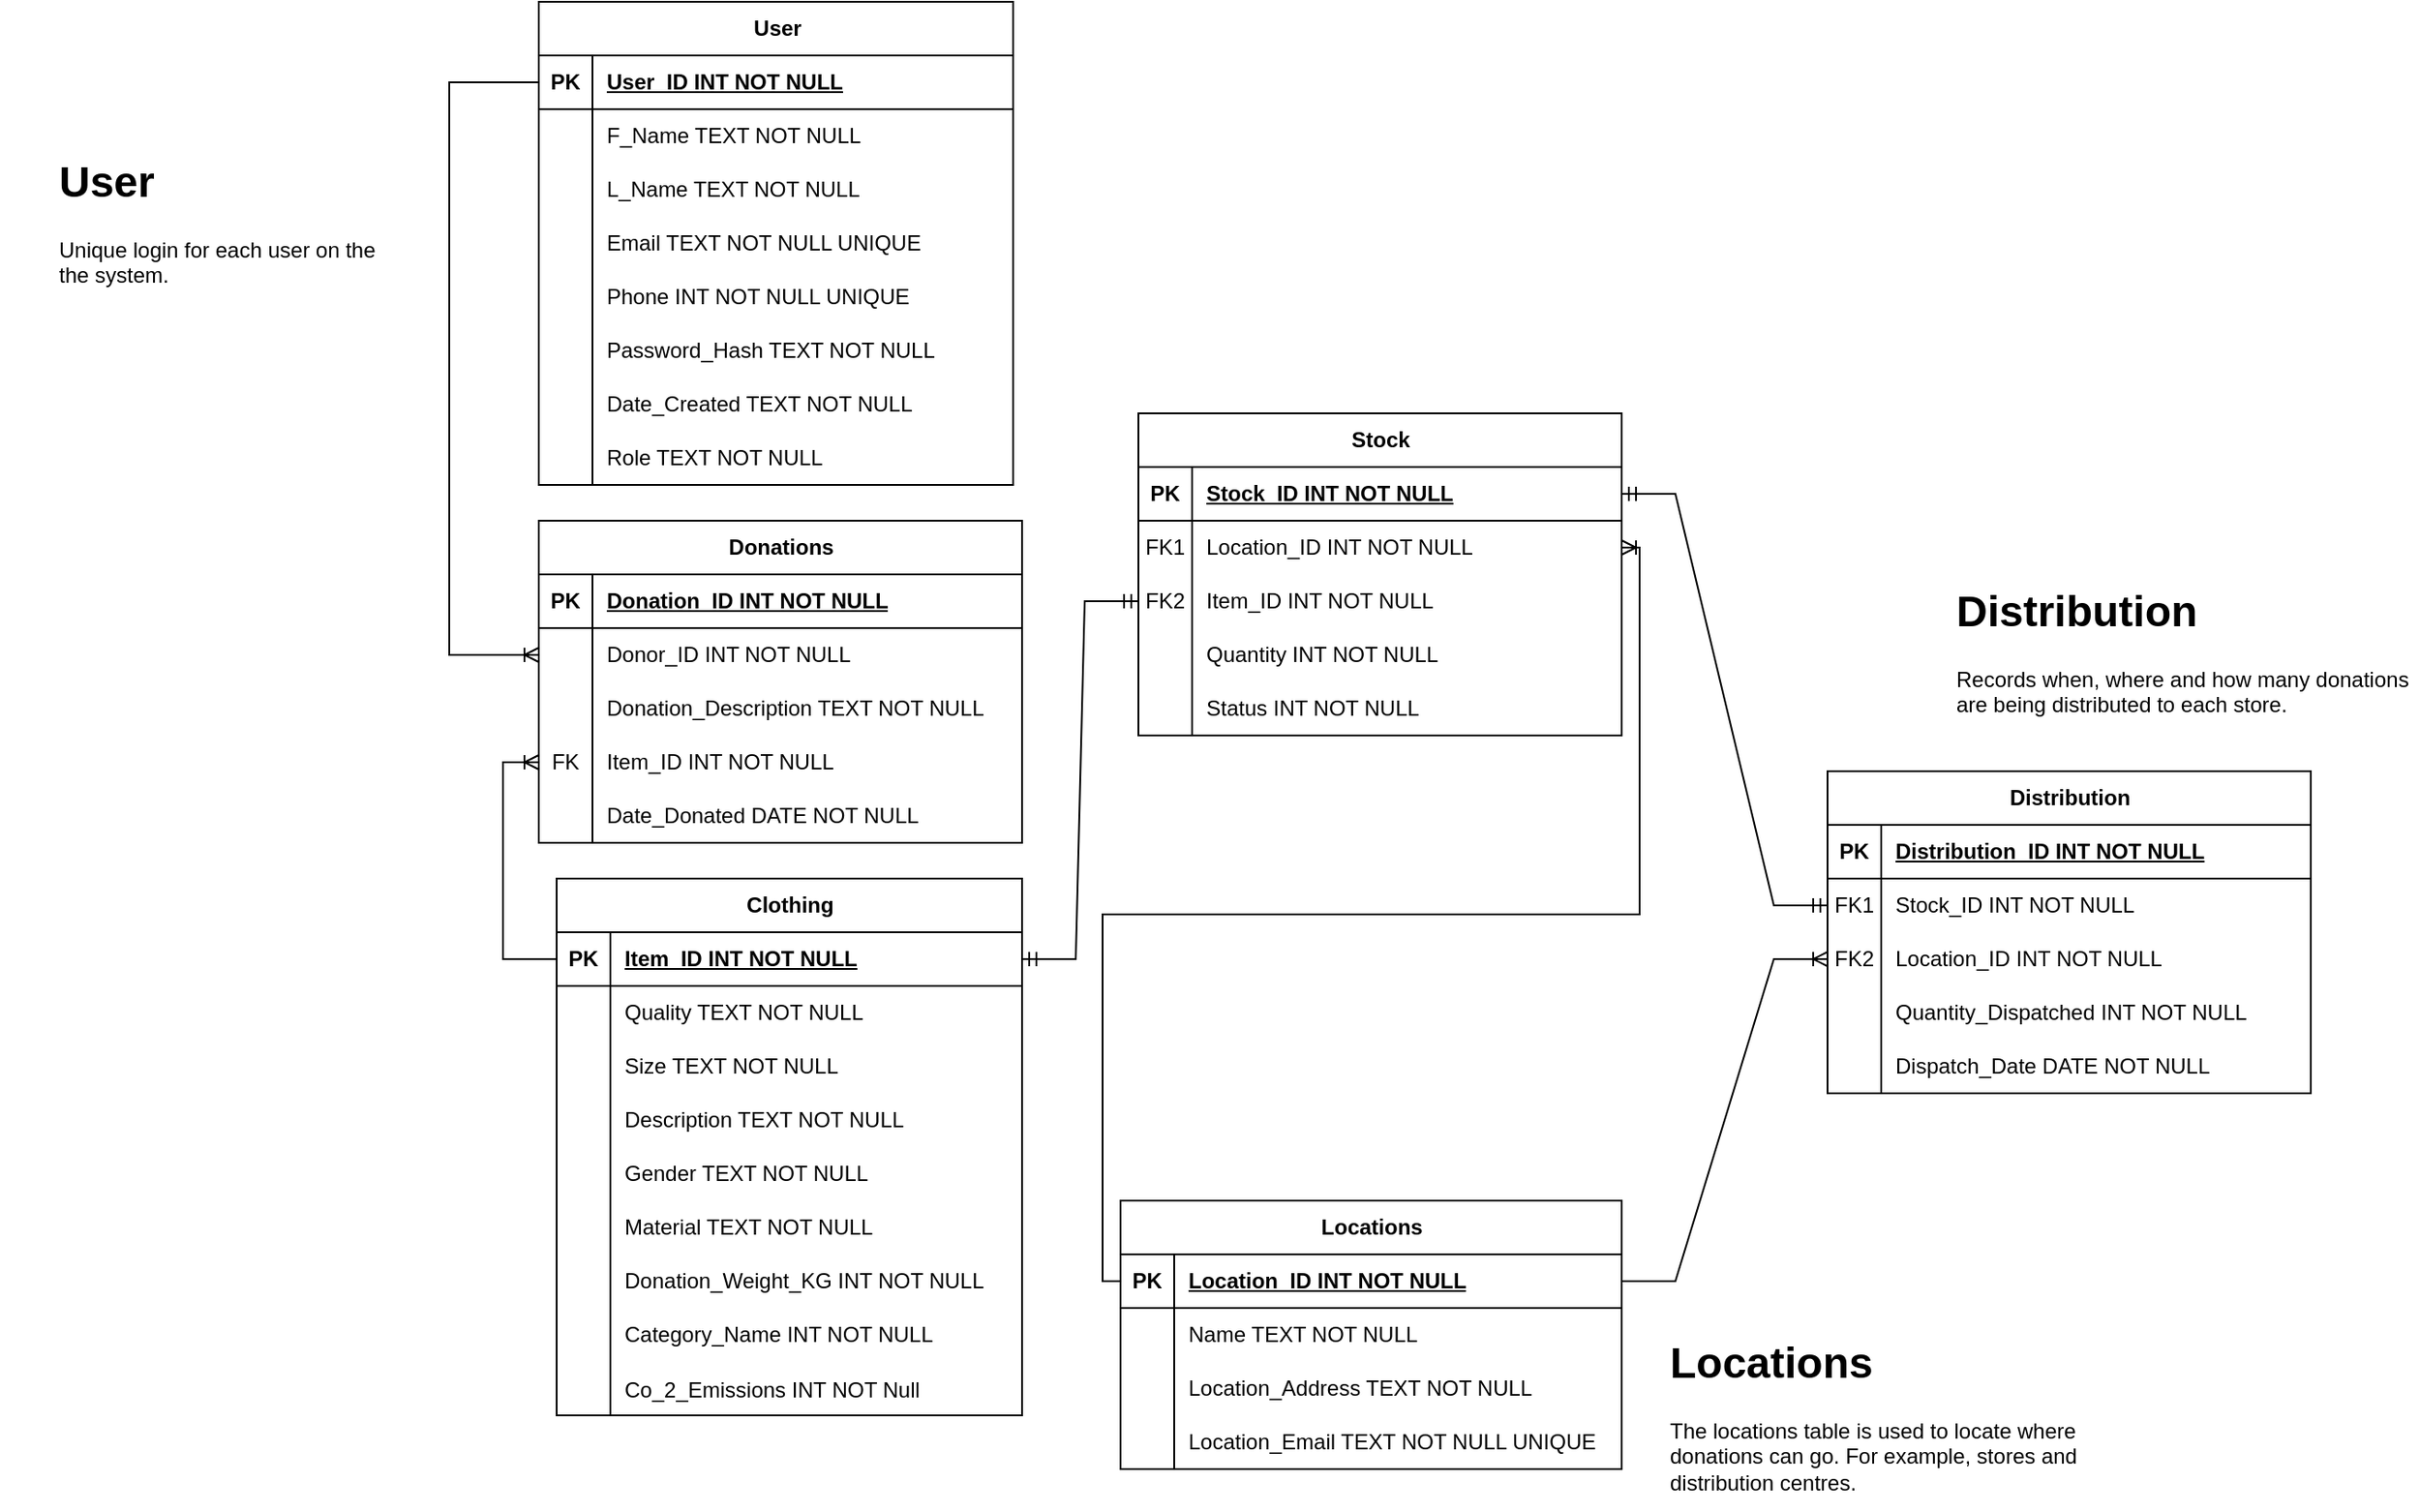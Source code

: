 <mxfile version="28.2.6">
  <diagram name="Page-1" id="7lB4p54E3OZ_BBdEsPDu">
    <mxGraphModel dx="1603" dy="2032" grid="1" gridSize="10" guides="1" tooltips="1" connect="1" arrows="1" fold="1" page="1" pageScale="1" pageWidth="1654" pageHeight="1169" math="0" shadow="0">
      <root>
        <mxCell id="0" />
        <mxCell id="1" parent="0" />
        <mxCell id="ZGj8BRvVjYX6hsbJmla0-67" value="Donations" style="shape=table;startSize=30;container=1;collapsible=1;childLayout=tableLayout;fixedRows=1;rowLines=0;fontStyle=1;align=center;resizeLast=1;html=1;miterlimit=4;" parent="1" vertex="1">
          <mxGeometry x="490" y="200" width="270" height="180" as="geometry" />
        </mxCell>
        <mxCell id="ZGj8BRvVjYX6hsbJmla0-68" value="" style="shape=tableRow;horizontal=0;startSize=0;swimlaneHead=0;swimlaneBody=0;fillColor=none;collapsible=0;dropTarget=0;points=[[0,0.5],[1,0.5]];portConstraint=eastwest;top=0;left=0;right=0;bottom=1;" parent="ZGj8BRvVjYX6hsbJmla0-67" vertex="1">
          <mxGeometry y="30" width="270" height="30" as="geometry" />
        </mxCell>
        <mxCell id="ZGj8BRvVjYX6hsbJmla0-69" value="PK" style="shape=partialRectangle;connectable=0;fillColor=none;top=0;left=0;bottom=0;right=0;fontStyle=1;overflow=hidden;whiteSpace=wrap;html=1;" parent="ZGj8BRvVjYX6hsbJmla0-68" vertex="1">
          <mxGeometry width="30" height="30" as="geometry">
            <mxRectangle width="30" height="30" as="alternateBounds" />
          </mxGeometry>
        </mxCell>
        <mxCell id="ZGj8BRvVjYX6hsbJmla0-70" value="Donation_ID INT NOT NULL" style="shape=partialRectangle;connectable=0;fillColor=none;top=0;left=0;bottom=0;right=0;align=left;spacingLeft=6;fontStyle=5;overflow=hidden;whiteSpace=wrap;html=1;" parent="ZGj8BRvVjYX6hsbJmla0-68" vertex="1">
          <mxGeometry x="30" width="240" height="30" as="geometry">
            <mxRectangle width="240" height="30" as="alternateBounds" />
          </mxGeometry>
        </mxCell>
        <mxCell id="ZGj8BRvVjYX6hsbJmla0-71" value="" style="shape=tableRow;horizontal=0;startSize=0;swimlaneHead=0;swimlaneBody=0;fillColor=none;collapsible=0;dropTarget=0;points=[[0,0.5],[1,0.5]];portConstraint=eastwest;top=0;left=0;right=0;bottom=0;" parent="ZGj8BRvVjYX6hsbJmla0-67" vertex="1">
          <mxGeometry y="60" width="270" height="30" as="geometry" />
        </mxCell>
        <mxCell id="ZGj8BRvVjYX6hsbJmla0-72" value="" style="shape=partialRectangle;connectable=0;fillColor=none;top=0;left=0;bottom=0;right=0;editable=1;overflow=hidden;whiteSpace=wrap;html=1;" parent="ZGj8BRvVjYX6hsbJmla0-71" vertex="1">
          <mxGeometry width="30" height="30" as="geometry">
            <mxRectangle width="30" height="30" as="alternateBounds" />
          </mxGeometry>
        </mxCell>
        <mxCell id="ZGj8BRvVjYX6hsbJmla0-73" value="Donor_ID INT NOT NULL&amp;nbsp;" style="shape=partialRectangle;connectable=0;fillColor=none;top=0;left=0;bottom=0;right=0;align=left;spacingLeft=6;overflow=hidden;whiteSpace=wrap;html=1;" parent="ZGj8BRvVjYX6hsbJmla0-71" vertex="1">
          <mxGeometry x="30" width="240" height="30" as="geometry">
            <mxRectangle width="240" height="30" as="alternateBounds" />
          </mxGeometry>
        </mxCell>
        <mxCell id="ZGj8BRvVjYX6hsbJmla0-74" value="" style="shape=tableRow;horizontal=0;startSize=0;swimlaneHead=0;swimlaneBody=0;fillColor=none;collapsible=0;dropTarget=0;points=[[0,0.5],[1,0.5]];portConstraint=eastwest;top=0;left=0;right=0;bottom=0;" parent="ZGj8BRvVjYX6hsbJmla0-67" vertex="1">
          <mxGeometry y="90" width="270" height="30" as="geometry" />
        </mxCell>
        <mxCell id="ZGj8BRvVjYX6hsbJmla0-75" value="" style="shape=partialRectangle;connectable=0;fillColor=none;top=0;left=0;bottom=0;right=0;editable=1;overflow=hidden;whiteSpace=wrap;html=1;" parent="ZGj8BRvVjYX6hsbJmla0-74" vertex="1">
          <mxGeometry width="30" height="30" as="geometry">
            <mxRectangle width="30" height="30" as="alternateBounds" />
          </mxGeometry>
        </mxCell>
        <mxCell id="ZGj8BRvVjYX6hsbJmla0-76" value="Donation_Description TEXT NOT NULL" style="shape=partialRectangle;connectable=0;fillColor=none;top=0;left=0;bottom=0;right=0;align=left;spacingLeft=6;overflow=hidden;whiteSpace=wrap;html=1;" parent="ZGj8BRvVjYX6hsbJmla0-74" vertex="1">
          <mxGeometry x="30" width="240" height="30" as="geometry">
            <mxRectangle width="240" height="30" as="alternateBounds" />
          </mxGeometry>
        </mxCell>
        <mxCell id="ZGj8BRvVjYX6hsbJmla0-77" value="" style="shape=tableRow;horizontal=0;startSize=0;swimlaneHead=0;swimlaneBody=0;fillColor=none;collapsible=0;dropTarget=0;points=[[0,0.5],[1,0.5]];portConstraint=eastwest;top=0;left=0;right=0;bottom=0;" parent="ZGj8BRvVjYX6hsbJmla0-67" vertex="1">
          <mxGeometry y="120" width="270" height="30" as="geometry" />
        </mxCell>
        <mxCell id="ZGj8BRvVjYX6hsbJmla0-78" value="FK" style="shape=partialRectangle;connectable=0;fillColor=none;top=0;left=0;bottom=0;right=0;editable=1;overflow=hidden;whiteSpace=wrap;html=1;" parent="ZGj8BRvVjYX6hsbJmla0-77" vertex="1">
          <mxGeometry width="30" height="30" as="geometry">
            <mxRectangle width="30" height="30" as="alternateBounds" />
          </mxGeometry>
        </mxCell>
        <mxCell id="ZGj8BRvVjYX6hsbJmla0-79" value="Item_ID INT NOT NULL&amp;nbsp;" style="shape=partialRectangle;connectable=0;fillColor=none;top=0;left=0;bottom=0;right=0;align=left;spacingLeft=6;overflow=hidden;whiteSpace=wrap;html=1;" parent="ZGj8BRvVjYX6hsbJmla0-77" vertex="1">
          <mxGeometry x="30" width="240" height="30" as="geometry">
            <mxRectangle width="240" height="30" as="alternateBounds" />
          </mxGeometry>
        </mxCell>
        <mxCell id="ZGj8BRvVjYX6hsbJmla0-89" style="shape=tableRow;horizontal=0;startSize=0;swimlaneHead=0;swimlaneBody=0;fillColor=none;collapsible=0;dropTarget=0;points=[[0,0.5],[1,0.5]];portConstraint=eastwest;top=0;left=0;right=0;bottom=0;" parent="ZGj8BRvVjYX6hsbJmla0-67" vertex="1">
          <mxGeometry y="150" width="270" height="30" as="geometry" />
        </mxCell>
        <mxCell id="ZGj8BRvVjYX6hsbJmla0-90" style="shape=partialRectangle;connectable=0;fillColor=none;top=0;left=0;bottom=0;right=0;editable=1;overflow=hidden;whiteSpace=wrap;html=1;" parent="ZGj8BRvVjYX6hsbJmla0-89" vertex="1">
          <mxGeometry width="30" height="30" as="geometry">
            <mxRectangle width="30" height="30" as="alternateBounds" />
          </mxGeometry>
        </mxCell>
        <mxCell id="ZGj8BRvVjYX6hsbJmla0-91" value="Date_Donated DATE NOT NULL" style="shape=partialRectangle;connectable=0;fillColor=none;top=0;left=0;bottom=0;right=0;align=left;spacingLeft=6;overflow=hidden;whiteSpace=wrap;html=1;" parent="ZGj8BRvVjYX6hsbJmla0-89" vertex="1">
          <mxGeometry x="30" width="240" height="30" as="geometry">
            <mxRectangle width="240" height="30" as="alternateBounds" />
          </mxGeometry>
        </mxCell>
        <mxCell id="7Xwn9QoCpwfYowUoqh---6" value="Clothing" style="shape=table;startSize=30;container=1;collapsible=1;childLayout=tableLayout;fixedRows=1;rowLines=0;fontStyle=1;align=center;resizeLast=1;html=1;" parent="1" vertex="1">
          <mxGeometry x="500" y="400" width="260" height="300" as="geometry" />
        </mxCell>
        <mxCell id="7Xwn9QoCpwfYowUoqh---7" value="" style="shape=tableRow;horizontal=0;startSize=0;swimlaneHead=0;swimlaneBody=0;fillColor=none;collapsible=0;dropTarget=0;points=[[0,0.5],[1,0.5]];portConstraint=eastwest;top=0;left=0;right=0;bottom=1;" parent="7Xwn9QoCpwfYowUoqh---6" vertex="1">
          <mxGeometry y="30" width="260" height="30" as="geometry" />
        </mxCell>
        <mxCell id="7Xwn9QoCpwfYowUoqh---8" value="PK" style="shape=partialRectangle;connectable=0;fillColor=none;top=0;left=0;bottom=0;right=0;fontStyle=1;overflow=hidden;whiteSpace=wrap;html=1;" parent="7Xwn9QoCpwfYowUoqh---7" vertex="1">
          <mxGeometry width="30" height="30" as="geometry">
            <mxRectangle width="30" height="30" as="alternateBounds" />
          </mxGeometry>
        </mxCell>
        <mxCell id="7Xwn9QoCpwfYowUoqh---9" value="Item_ID INT NOT NULL" style="shape=partialRectangle;connectable=0;fillColor=none;top=0;left=0;bottom=0;right=0;align=left;spacingLeft=6;fontStyle=5;overflow=hidden;whiteSpace=wrap;html=1;" parent="7Xwn9QoCpwfYowUoqh---7" vertex="1">
          <mxGeometry x="30" width="230" height="30" as="geometry">
            <mxRectangle width="230" height="30" as="alternateBounds" />
          </mxGeometry>
        </mxCell>
        <mxCell id="7Xwn9QoCpwfYowUoqh---13" value="" style="shape=tableRow;horizontal=0;startSize=0;swimlaneHead=0;swimlaneBody=0;fillColor=none;collapsible=0;dropTarget=0;points=[[0,0.5],[1,0.5]];portConstraint=eastwest;top=0;left=0;right=0;bottom=0;" parent="7Xwn9QoCpwfYowUoqh---6" vertex="1">
          <mxGeometry y="60" width="260" height="30" as="geometry" />
        </mxCell>
        <mxCell id="7Xwn9QoCpwfYowUoqh---14" value="" style="shape=partialRectangle;connectable=0;fillColor=none;top=0;left=0;bottom=0;right=0;editable=1;overflow=hidden;whiteSpace=wrap;html=1;" parent="7Xwn9QoCpwfYowUoqh---13" vertex="1">
          <mxGeometry width="30" height="30" as="geometry">
            <mxRectangle width="30" height="30" as="alternateBounds" />
          </mxGeometry>
        </mxCell>
        <mxCell id="7Xwn9QoCpwfYowUoqh---15" value="Quality TEXT NOT NULL" style="shape=partialRectangle;connectable=0;fillColor=none;top=0;left=0;bottom=0;right=0;align=left;spacingLeft=6;overflow=hidden;whiteSpace=wrap;html=1;" parent="7Xwn9QoCpwfYowUoqh---13" vertex="1">
          <mxGeometry x="30" width="230" height="30" as="geometry">
            <mxRectangle width="230" height="30" as="alternateBounds" />
          </mxGeometry>
        </mxCell>
        <mxCell id="7Xwn9QoCpwfYowUoqh---16" value="" style="shape=tableRow;horizontal=0;startSize=0;swimlaneHead=0;swimlaneBody=0;fillColor=none;collapsible=0;dropTarget=0;points=[[0,0.5],[1,0.5]];portConstraint=eastwest;top=0;left=0;right=0;bottom=0;" parent="7Xwn9QoCpwfYowUoqh---6" vertex="1">
          <mxGeometry y="90" width="260" height="30" as="geometry" />
        </mxCell>
        <mxCell id="7Xwn9QoCpwfYowUoqh---17" value="" style="shape=partialRectangle;connectable=0;fillColor=none;top=0;left=0;bottom=0;right=0;editable=1;overflow=hidden;whiteSpace=wrap;html=1;" parent="7Xwn9QoCpwfYowUoqh---16" vertex="1">
          <mxGeometry width="30" height="30" as="geometry">
            <mxRectangle width="30" height="30" as="alternateBounds" />
          </mxGeometry>
        </mxCell>
        <mxCell id="7Xwn9QoCpwfYowUoqh---18" value="Size TEXT NOT NULL" style="shape=partialRectangle;connectable=0;fillColor=none;top=0;left=0;bottom=0;right=0;align=left;spacingLeft=6;overflow=hidden;whiteSpace=wrap;html=1;" parent="7Xwn9QoCpwfYowUoqh---16" vertex="1">
          <mxGeometry x="30" width="230" height="30" as="geometry">
            <mxRectangle width="230" height="30" as="alternateBounds" />
          </mxGeometry>
        </mxCell>
        <mxCell id="7Xwn9QoCpwfYowUoqh---22" style="shape=tableRow;horizontal=0;startSize=0;swimlaneHead=0;swimlaneBody=0;fillColor=none;collapsible=0;dropTarget=0;points=[[0,0.5],[1,0.5]];portConstraint=eastwest;top=0;left=0;right=0;bottom=0;" parent="7Xwn9QoCpwfYowUoqh---6" vertex="1">
          <mxGeometry y="120" width="260" height="30" as="geometry" />
        </mxCell>
        <mxCell id="7Xwn9QoCpwfYowUoqh---23" style="shape=partialRectangle;connectable=0;fillColor=none;top=0;left=0;bottom=0;right=0;editable=1;overflow=hidden;whiteSpace=wrap;html=1;" parent="7Xwn9QoCpwfYowUoqh---22" vertex="1">
          <mxGeometry width="30" height="30" as="geometry">
            <mxRectangle width="30" height="30" as="alternateBounds" />
          </mxGeometry>
        </mxCell>
        <mxCell id="7Xwn9QoCpwfYowUoqh---24" value="Description TEXT NOT NULL" style="shape=partialRectangle;connectable=0;fillColor=none;top=0;left=0;bottom=0;right=0;align=left;spacingLeft=6;overflow=hidden;whiteSpace=wrap;html=1;" parent="7Xwn9QoCpwfYowUoqh---22" vertex="1">
          <mxGeometry x="30" width="230" height="30" as="geometry">
            <mxRectangle width="230" height="30" as="alternateBounds" />
          </mxGeometry>
        </mxCell>
        <mxCell id="7Xwn9QoCpwfYowUoqh---25" style="shape=tableRow;horizontal=0;startSize=0;swimlaneHead=0;swimlaneBody=0;fillColor=none;collapsible=0;dropTarget=0;points=[[0,0.5],[1,0.5]];portConstraint=eastwest;top=0;left=0;right=0;bottom=0;" parent="7Xwn9QoCpwfYowUoqh---6" vertex="1">
          <mxGeometry y="150" width="260" height="30" as="geometry" />
        </mxCell>
        <mxCell id="7Xwn9QoCpwfYowUoqh---26" style="shape=partialRectangle;connectable=0;fillColor=none;top=0;left=0;bottom=0;right=0;editable=1;overflow=hidden;whiteSpace=wrap;html=1;" parent="7Xwn9QoCpwfYowUoqh---25" vertex="1">
          <mxGeometry width="30" height="30" as="geometry">
            <mxRectangle width="30" height="30" as="alternateBounds" />
          </mxGeometry>
        </mxCell>
        <mxCell id="7Xwn9QoCpwfYowUoqh---27" value="Gender TEXT NOT NULL" style="shape=partialRectangle;connectable=0;fillColor=none;top=0;left=0;bottom=0;right=0;align=left;spacingLeft=6;overflow=hidden;whiteSpace=wrap;html=1;" parent="7Xwn9QoCpwfYowUoqh---25" vertex="1">
          <mxGeometry x="30" width="230" height="30" as="geometry">
            <mxRectangle width="230" height="30" as="alternateBounds" />
          </mxGeometry>
        </mxCell>
        <mxCell id="7Xwn9QoCpwfYowUoqh---28" style="shape=tableRow;horizontal=0;startSize=0;swimlaneHead=0;swimlaneBody=0;fillColor=none;collapsible=0;dropTarget=0;points=[[0,0.5],[1,0.5]];portConstraint=eastwest;top=0;left=0;right=0;bottom=0;" parent="7Xwn9QoCpwfYowUoqh---6" vertex="1">
          <mxGeometry y="180" width="260" height="30" as="geometry" />
        </mxCell>
        <mxCell id="7Xwn9QoCpwfYowUoqh---29" style="shape=partialRectangle;connectable=0;fillColor=none;top=0;left=0;bottom=0;right=0;editable=1;overflow=hidden;whiteSpace=wrap;html=1;" parent="7Xwn9QoCpwfYowUoqh---28" vertex="1">
          <mxGeometry width="30" height="30" as="geometry">
            <mxRectangle width="30" height="30" as="alternateBounds" />
          </mxGeometry>
        </mxCell>
        <mxCell id="7Xwn9QoCpwfYowUoqh---30" value="Material TEXT NOT NULL" style="shape=partialRectangle;connectable=0;fillColor=none;top=0;left=0;bottom=0;right=0;align=left;spacingLeft=6;overflow=hidden;whiteSpace=wrap;html=1;" parent="7Xwn9QoCpwfYowUoqh---28" vertex="1">
          <mxGeometry x="30" width="230" height="30" as="geometry">
            <mxRectangle width="230" height="30" as="alternateBounds" />
          </mxGeometry>
        </mxCell>
        <mxCell id="7Xwn9QoCpwfYowUoqh---34" style="shape=tableRow;horizontal=0;startSize=0;swimlaneHead=0;swimlaneBody=0;fillColor=none;collapsible=0;dropTarget=0;points=[[0,0.5],[1,0.5]];portConstraint=eastwest;top=0;left=0;right=0;bottom=0;" parent="7Xwn9QoCpwfYowUoqh---6" vertex="1">
          <mxGeometry y="210" width="260" height="30" as="geometry" />
        </mxCell>
        <mxCell id="7Xwn9QoCpwfYowUoqh---35" style="shape=partialRectangle;connectable=0;fillColor=none;top=0;left=0;bottom=0;right=0;editable=1;overflow=hidden;whiteSpace=wrap;html=1;" parent="7Xwn9QoCpwfYowUoqh---34" vertex="1">
          <mxGeometry width="30" height="30" as="geometry">
            <mxRectangle width="30" height="30" as="alternateBounds" />
          </mxGeometry>
        </mxCell>
        <mxCell id="7Xwn9QoCpwfYowUoqh---36" value="Donation_Weight_KG INT NOT NULL" style="shape=partialRectangle;connectable=0;fillColor=none;top=0;left=0;bottom=0;right=0;align=left;spacingLeft=6;overflow=hidden;whiteSpace=wrap;html=1;" parent="7Xwn9QoCpwfYowUoqh---34" vertex="1">
          <mxGeometry x="30" width="230" height="30" as="geometry">
            <mxRectangle width="230" height="30" as="alternateBounds" />
          </mxGeometry>
        </mxCell>
        <mxCell id="7Xwn9QoCpwfYowUoqh---37" style="shape=tableRow;horizontal=0;startSize=0;swimlaneHead=0;swimlaneBody=0;fillColor=none;collapsible=0;dropTarget=0;points=[[0,0.5],[1,0.5]];portConstraint=eastwest;top=0;left=0;right=0;bottom=0;" parent="7Xwn9QoCpwfYowUoqh---6" vertex="1">
          <mxGeometry y="240" width="260" height="30" as="geometry" />
        </mxCell>
        <mxCell id="7Xwn9QoCpwfYowUoqh---38" value="" style="shape=partialRectangle;connectable=0;fillColor=none;top=0;left=0;bottom=0;right=0;editable=1;overflow=hidden;whiteSpace=wrap;html=1;" parent="7Xwn9QoCpwfYowUoqh---37" vertex="1">
          <mxGeometry width="30" height="30" as="geometry">
            <mxRectangle width="30" height="30" as="alternateBounds" />
          </mxGeometry>
        </mxCell>
        <mxCell id="7Xwn9QoCpwfYowUoqh---39" value="Category_Name INT NOT NULL&amp;nbsp;" style="shape=partialRectangle;connectable=0;fillColor=none;top=0;left=0;bottom=0;right=0;align=left;spacingLeft=6;overflow=hidden;whiteSpace=wrap;html=1;" parent="7Xwn9QoCpwfYowUoqh---37" vertex="1">
          <mxGeometry x="30" width="230" height="30" as="geometry">
            <mxRectangle width="230" height="30" as="alternateBounds" />
          </mxGeometry>
        </mxCell>
        <mxCell id="7yoT1eXNEaCThEqMaRwu-4" value="" style="shape=tableRow;horizontal=0;startSize=0;swimlaneHead=0;swimlaneBody=0;fillColor=none;collapsible=0;dropTarget=0;points=[[0,0.5],[1,0.5]];portConstraint=eastwest;top=0;left=0;right=0;bottom=0;" vertex="1" parent="7Xwn9QoCpwfYowUoqh---6">
          <mxGeometry y="270" width="260" height="30" as="geometry" />
        </mxCell>
        <mxCell id="7yoT1eXNEaCThEqMaRwu-5" value="" style="shape=partialRectangle;connectable=0;fillColor=none;top=0;left=0;bottom=0;right=0;editable=1;overflow=hidden;" vertex="1" parent="7yoT1eXNEaCThEqMaRwu-4">
          <mxGeometry width="30" height="30" as="geometry">
            <mxRectangle width="30" height="30" as="alternateBounds" />
          </mxGeometry>
        </mxCell>
        <mxCell id="7yoT1eXNEaCThEqMaRwu-6" value="Co_2_Emissions INT NOT Null" style="shape=partialRectangle;connectable=0;fillColor=none;top=0;left=0;bottom=0;right=0;align=left;spacingLeft=6;overflow=hidden;" vertex="1" parent="7yoT1eXNEaCThEqMaRwu-4">
          <mxGeometry x="30" width="230" height="30" as="geometry">
            <mxRectangle width="230" height="30" as="alternateBounds" />
          </mxGeometry>
        </mxCell>
        <mxCell id="7Xwn9QoCpwfYowUoqh---53" value="Locations" style="shape=table;startSize=30;container=1;collapsible=1;childLayout=tableLayout;fixedRows=1;rowLines=0;fontStyle=1;align=center;resizeLast=1;html=1;" parent="1" vertex="1">
          <mxGeometry x="815" y="580" width="280" height="150" as="geometry" />
        </mxCell>
        <mxCell id="7Xwn9QoCpwfYowUoqh---54" value="" style="shape=tableRow;horizontal=0;startSize=0;swimlaneHead=0;swimlaneBody=0;fillColor=none;collapsible=0;dropTarget=0;points=[[0,0.5],[1,0.5]];portConstraint=eastwest;top=0;left=0;right=0;bottom=1;" parent="7Xwn9QoCpwfYowUoqh---53" vertex="1">
          <mxGeometry y="30" width="280" height="30" as="geometry" />
        </mxCell>
        <mxCell id="7Xwn9QoCpwfYowUoqh---55" value="PK" style="shape=partialRectangle;connectable=0;fillColor=none;top=0;left=0;bottom=0;right=0;fontStyle=1;overflow=hidden;whiteSpace=wrap;html=1;" parent="7Xwn9QoCpwfYowUoqh---54" vertex="1">
          <mxGeometry width="30" height="30" as="geometry">
            <mxRectangle width="30" height="30" as="alternateBounds" />
          </mxGeometry>
        </mxCell>
        <mxCell id="7Xwn9QoCpwfYowUoqh---56" value="Location_ID INT NOT NULL" style="shape=partialRectangle;connectable=0;fillColor=none;top=0;left=0;bottom=0;right=0;align=left;spacingLeft=6;fontStyle=5;overflow=hidden;whiteSpace=wrap;html=1;" parent="7Xwn9QoCpwfYowUoqh---54" vertex="1">
          <mxGeometry x="30" width="250" height="30" as="geometry">
            <mxRectangle width="250" height="30" as="alternateBounds" />
          </mxGeometry>
        </mxCell>
        <mxCell id="7Xwn9QoCpwfYowUoqh---57" value="" style="shape=tableRow;horizontal=0;startSize=0;swimlaneHead=0;swimlaneBody=0;fillColor=none;collapsible=0;dropTarget=0;points=[[0,0.5],[1,0.5]];portConstraint=eastwest;top=0;left=0;right=0;bottom=0;" parent="7Xwn9QoCpwfYowUoqh---53" vertex="1">
          <mxGeometry y="60" width="280" height="30" as="geometry" />
        </mxCell>
        <mxCell id="7Xwn9QoCpwfYowUoqh---58" value="" style="shape=partialRectangle;connectable=0;fillColor=none;top=0;left=0;bottom=0;right=0;editable=1;overflow=hidden;whiteSpace=wrap;html=1;" parent="7Xwn9QoCpwfYowUoqh---57" vertex="1">
          <mxGeometry width="30" height="30" as="geometry">
            <mxRectangle width="30" height="30" as="alternateBounds" />
          </mxGeometry>
        </mxCell>
        <mxCell id="7Xwn9QoCpwfYowUoqh---59" value="Name TEXT NOT NULL" style="shape=partialRectangle;connectable=0;fillColor=none;top=0;left=0;bottom=0;right=0;align=left;spacingLeft=6;overflow=hidden;whiteSpace=wrap;html=1;" parent="7Xwn9QoCpwfYowUoqh---57" vertex="1">
          <mxGeometry x="30" width="250" height="30" as="geometry">
            <mxRectangle width="250" height="30" as="alternateBounds" />
          </mxGeometry>
        </mxCell>
        <mxCell id="7Xwn9QoCpwfYowUoqh---60" value="" style="shape=tableRow;horizontal=0;startSize=0;swimlaneHead=0;swimlaneBody=0;fillColor=none;collapsible=0;dropTarget=0;points=[[0,0.5],[1,0.5]];portConstraint=eastwest;top=0;left=0;right=0;bottom=0;" parent="7Xwn9QoCpwfYowUoqh---53" vertex="1">
          <mxGeometry y="90" width="280" height="30" as="geometry" />
        </mxCell>
        <mxCell id="7Xwn9QoCpwfYowUoqh---61" value="" style="shape=partialRectangle;connectable=0;fillColor=none;top=0;left=0;bottom=0;right=0;editable=1;overflow=hidden;whiteSpace=wrap;html=1;" parent="7Xwn9QoCpwfYowUoqh---60" vertex="1">
          <mxGeometry width="30" height="30" as="geometry">
            <mxRectangle width="30" height="30" as="alternateBounds" />
          </mxGeometry>
        </mxCell>
        <mxCell id="7Xwn9QoCpwfYowUoqh---62" value="Location_Address TEXT NOT NULL" style="shape=partialRectangle;connectable=0;fillColor=none;top=0;left=0;bottom=0;right=0;align=left;spacingLeft=6;overflow=hidden;whiteSpace=wrap;html=1;" parent="7Xwn9QoCpwfYowUoqh---60" vertex="1">
          <mxGeometry x="30" width="250" height="30" as="geometry">
            <mxRectangle width="250" height="30" as="alternateBounds" />
          </mxGeometry>
        </mxCell>
        <mxCell id="7Xwn9QoCpwfYowUoqh---66" style="shape=tableRow;horizontal=0;startSize=0;swimlaneHead=0;swimlaneBody=0;fillColor=none;collapsible=0;dropTarget=0;points=[[0,0.5],[1,0.5]];portConstraint=eastwest;top=0;left=0;right=0;bottom=0;" parent="7Xwn9QoCpwfYowUoqh---53" vertex="1">
          <mxGeometry y="120" width="280" height="30" as="geometry" />
        </mxCell>
        <mxCell id="7Xwn9QoCpwfYowUoqh---67" style="shape=partialRectangle;connectable=0;fillColor=none;top=0;left=0;bottom=0;right=0;editable=1;overflow=hidden;whiteSpace=wrap;html=1;" parent="7Xwn9QoCpwfYowUoqh---66" vertex="1">
          <mxGeometry width="30" height="30" as="geometry">
            <mxRectangle width="30" height="30" as="alternateBounds" />
          </mxGeometry>
        </mxCell>
        <mxCell id="7Xwn9QoCpwfYowUoqh---68" value="Location_Email TEXT NOT NULL UNIQUE" style="shape=partialRectangle;connectable=0;fillColor=none;top=0;left=0;bottom=0;right=0;align=left;spacingLeft=6;overflow=hidden;whiteSpace=wrap;html=1;" parent="7Xwn9QoCpwfYowUoqh---66" vertex="1">
          <mxGeometry x="30" width="250" height="30" as="geometry">
            <mxRectangle width="250" height="30" as="alternateBounds" />
          </mxGeometry>
        </mxCell>
        <mxCell id="7Xwn9QoCpwfYowUoqh---69" value="Distribution" style="shape=table;startSize=30;container=1;collapsible=1;childLayout=tableLayout;fixedRows=1;rowLines=0;fontStyle=1;align=center;resizeLast=1;html=1;" parent="1" vertex="1">
          <mxGeometry x="1210" y="340" width="270" height="180" as="geometry" />
        </mxCell>
        <mxCell id="7Xwn9QoCpwfYowUoqh---70" value="" style="shape=tableRow;horizontal=0;startSize=0;swimlaneHead=0;swimlaneBody=0;fillColor=none;collapsible=0;dropTarget=0;points=[[0,0.5],[1,0.5]];portConstraint=eastwest;top=0;left=0;right=0;bottom=1;" parent="7Xwn9QoCpwfYowUoqh---69" vertex="1">
          <mxGeometry y="30" width="270" height="30" as="geometry" />
        </mxCell>
        <mxCell id="7Xwn9QoCpwfYowUoqh---71" value="PK" style="shape=partialRectangle;connectable=0;fillColor=none;top=0;left=0;bottom=0;right=0;fontStyle=1;overflow=hidden;whiteSpace=wrap;html=1;" parent="7Xwn9QoCpwfYowUoqh---70" vertex="1">
          <mxGeometry width="30" height="30" as="geometry">
            <mxRectangle width="30" height="30" as="alternateBounds" />
          </mxGeometry>
        </mxCell>
        <mxCell id="7Xwn9QoCpwfYowUoqh---72" value="Distribution_ID INT NOT NULL" style="shape=partialRectangle;connectable=0;fillColor=none;top=0;left=0;bottom=0;right=0;align=left;spacingLeft=6;fontStyle=5;overflow=hidden;whiteSpace=wrap;html=1;" parent="7Xwn9QoCpwfYowUoqh---70" vertex="1">
          <mxGeometry x="30" width="240" height="30" as="geometry">
            <mxRectangle width="240" height="30" as="alternateBounds" />
          </mxGeometry>
        </mxCell>
        <mxCell id="7Xwn9QoCpwfYowUoqh---73" value="" style="shape=tableRow;horizontal=0;startSize=0;swimlaneHead=0;swimlaneBody=0;fillColor=none;collapsible=0;dropTarget=0;points=[[0,0.5],[1,0.5]];portConstraint=eastwest;top=0;left=0;right=0;bottom=0;" parent="7Xwn9QoCpwfYowUoqh---69" vertex="1">
          <mxGeometry y="60" width="270" height="30" as="geometry" />
        </mxCell>
        <mxCell id="7Xwn9QoCpwfYowUoqh---74" value="FK1" style="shape=partialRectangle;connectable=0;fillColor=none;top=0;left=0;bottom=0;right=0;editable=1;overflow=hidden;whiteSpace=wrap;html=1;" parent="7Xwn9QoCpwfYowUoqh---73" vertex="1">
          <mxGeometry width="30" height="30" as="geometry">
            <mxRectangle width="30" height="30" as="alternateBounds" />
          </mxGeometry>
        </mxCell>
        <mxCell id="7Xwn9QoCpwfYowUoqh---75" value="Stock_ID INT NOT NULL" style="shape=partialRectangle;connectable=0;fillColor=none;top=0;left=0;bottom=0;right=0;align=left;spacingLeft=6;overflow=hidden;whiteSpace=wrap;html=1;" parent="7Xwn9QoCpwfYowUoqh---73" vertex="1">
          <mxGeometry x="30" width="240" height="30" as="geometry">
            <mxRectangle width="240" height="30" as="alternateBounds" />
          </mxGeometry>
        </mxCell>
        <mxCell id="7Xwn9QoCpwfYowUoqh---76" value="" style="shape=tableRow;horizontal=0;startSize=0;swimlaneHead=0;swimlaneBody=0;fillColor=none;collapsible=0;dropTarget=0;points=[[0,0.5],[1,0.5]];portConstraint=eastwest;top=0;left=0;right=0;bottom=0;" parent="7Xwn9QoCpwfYowUoqh---69" vertex="1">
          <mxGeometry y="90" width="270" height="30" as="geometry" />
        </mxCell>
        <mxCell id="7Xwn9QoCpwfYowUoqh---77" value="FK2" style="shape=partialRectangle;connectable=0;fillColor=none;top=0;left=0;bottom=0;right=0;editable=1;overflow=hidden;whiteSpace=wrap;html=1;" parent="7Xwn9QoCpwfYowUoqh---76" vertex="1">
          <mxGeometry width="30" height="30" as="geometry">
            <mxRectangle width="30" height="30" as="alternateBounds" />
          </mxGeometry>
        </mxCell>
        <mxCell id="7Xwn9QoCpwfYowUoqh---78" value="Location_ID INT NOT NULL" style="shape=partialRectangle;connectable=0;fillColor=none;top=0;left=0;bottom=0;right=0;align=left;spacingLeft=6;overflow=hidden;whiteSpace=wrap;html=1;" parent="7Xwn9QoCpwfYowUoqh---76" vertex="1">
          <mxGeometry x="30" width="240" height="30" as="geometry">
            <mxRectangle width="240" height="30" as="alternateBounds" />
          </mxGeometry>
        </mxCell>
        <mxCell id="7Xwn9QoCpwfYowUoqh---79" value="" style="shape=tableRow;horizontal=0;startSize=0;swimlaneHead=0;swimlaneBody=0;fillColor=none;collapsible=0;dropTarget=0;points=[[0,0.5],[1,0.5]];portConstraint=eastwest;top=0;left=0;right=0;bottom=0;" parent="7Xwn9QoCpwfYowUoqh---69" vertex="1">
          <mxGeometry y="120" width="270" height="30" as="geometry" />
        </mxCell>
        <mxCell id="7Xwn9QoCpwfYowUoqh---80" value="" style="shape=partialRectangle;connectable=0;fillColor=none;top=0;left=0;bottom=0;right=0;editable=1;overflow=hidden;whiteSpace=wrap;html=1;" parent="7Xwn9QoCpwfYowUoqh---79" vertex="1">
          <mxGeometry width="30" height="30" as="geometry">
            <mxRectangle width="30" height="30" as="alternateBounds" />
          </mxGeometry>
        </mxCell>
        <mxCell id="7Xwn9QoCpwfYowUoqh---81" value="Quantity_Dispatched INT NOT NULL" style="shape=partialRectangle;connectable=0;fillColor=none;top=0;left=0;bottom=0;right=0;align=left;spacingLeft=6;overflow=hidden;whiteSpace=wrap;html=1;" parent="7Xwn9QoCpwfYowUoqh---79" vertex="1">
          <mxGeometry x="30" width="240" height="30" as="geometry">
            <mxRectangle width="240" height="30" as="alternateBounds" />
          </mxGeometry>
        </mxCell>
        <mxCell id="7Xwn9QoCpwfYowUoqh---111" style="shape=tableRow;horizontal=0;startSize=0;swimlaneHead=0;swimlaneBody=0;fillColor=none;collapsible=0;dropTarget=0;points=[[0,0.5],[1,0.5]];portConstraint=eastwest;top=0;left=0;right=0;bottom=0;" parent="7Xwn9QoCpwfYowUoqh---69" vertex="1">
          <mxGeometry y="150" width="270" height="30" as="geometry" />
        </mxCell>
        <mxCell id="7Xwn9QoCpwfYowUoqh---112" style="shape=partialRectangle;connectable=0;fillColor=none;top=0;left=0;bottom=0;right=0;editable=1;overflow=hidden;whiteSpace=wrap;html=1;" parent="7Xwn9QoCpwfYowUoqh---111" vertex="1">
          <mxGeometry width="30" height="30" as="geometry">
            <mxRectangle width="30" height="30" as="alternateBounds" />
          </mxGeometry>
        </mxCell>
        <mxCell id="7Xwn9QoCpwfYowUoqh---113" value="Dispatch_Date DATE NOT NULL" style="shape=partialRectangle;connectable=0;fillColor=none;top=0;left=0;bottom=0;right=0;align=left;spacingLeft=6;overflow=hidden;whiteSpace=wrap;html=1;" parent="7Xwn9QoCpwfYowUoqh---111" vertex="1">
          <mxGeometry x="30" width="240" height="30" as="geometry">
            <mxRectangle width="240" height="30" as="alternateBounds" />
          </mxGeometry>
        </mxCell>
        <mxCell id="7Xwn9QoCpwfYowUoqh---95" value="Stock" style="shape=table;startSize=30;container=1;collapsible=1;childLayout=tableLayout;fixedRows=1;rowLines=0;fontStyle=1;align=center;resizeLast=1;html=1;" parent="1" vertex="1">
          <mxGeometry x="825" y="140" width="270" height="180" as="geometry" />
        </mxCell>
        <mxCell id="7Xwn9QoCpwfYowUoqh---96" value="" style="shape=tableRow;horizontal=0;startSize=0;swimlaneHead=0;swimlaneBody=0;fillColor=none;collapsible=0;dropTarget=0;points=[[0,0.5],[1,0.5]];portConstraint=eastwest;top=0;left=0;right=0;bottom=1;" parent="7Xwn9QoCpwfYowUoqh---95" vertex="1">
          <mxGeometry y="30" width="270" height="30" as="geometry" />
        </mxCell>
        <mxCell id="7Xwn9QoCpwfYowUoqh---97" value="PK" style="shape=partialRectangle;connectable=0;fillColor=none;top=0;left=0;bottom=0;right=0;fontStyle=1;overflow=hidden;whiteSpace=wrap;html=1;" parent="7Xwn9QoCpwfYowUoqh---96" vertex="1">
          <mxGeometry width="30" height="30" as="geometry">
            <mxRectangle width="30" height="30" as="alternateBounds" />
          </mxGeometry>
        </mxCell>
        <mxCell id="7Xwn9QoCpwfYowUoqh---98" value="Stock_ID INT NOT NULL" style="shape=partialRectangle;connectable=0;fillColor=none;top=0;left=0;bottom=0;right=0;align=left;spacingLeft=6;fontStyle=5;overflow=hidden;whiteSpace=wrap;html=1;" parent="7Xwn9QoCpwfYowUoqh---96" vertex="1">
          <mxGeometry x="30" width="240" height="30" as="geometry">
            <mxRectangle width="240" height="30" as="alternateBounds" />
          </mxGeometry>
        </mxCell>
        <mxCell id="7Xwn9QoCpwfYowUoqh---99" value="" style="shape=tableRow;horizontal=0;startSize=0;swimlaneHead=0;swimlaneBody=0;fillColor=none;collapsible=0;dropTarget=0;points=[[0,0.5],[1,0.5]];portConstraint=eastwest;top=0;left=0;right=0;bottom=0;" parent="7Xwn9QoCpwfYowUoqh---95" vertex="1">
          <mxGeometry y="60" width="270" height="30" as="geometry" />
        </mxCell>
        <mxCell id="7Xwn9QoCpwfYowUoqh---100" value="FK1" style="shape=partialRectangle;connectable=0;fillColor=none;top=0;left=0;bottom=0;right=0;editable=1;overflow=hidden;whiteSpace=wrap;html=1;" parent="7Xwn9QoCpwfYowUoqh---99" vertex="1">
          <mxGeometry width="30" height="30" as="geometry">
            <mxRectangle width="30" height="30" as="alternateBounds" />
          </mxGeometry>
        </mxCell>
        <mxCell id="7Xwn9QoCpwfYowUoqh---101" value="Location_ID INT NOT NULL" style="shape=partialRectangle;connectable=0;fillColor=none;top=0;left=0;bottom=0;right=0;align=left;spacingLeft=6;overflow=hidden;whiteSpace=wrap;html=1;" parent="7Xwn9QoCpwfYowUoqh---99" vertex="1">
          <mxGeometry x="30" width="240" height="30" as="geometry">
            <mxRectangle width="240" height="30" as="alternateBounds" />
          </mxGeometry>
        </mxCell>
        <mxCell id="7Xwn9QoCpwfYowUoqh---102" value="" style="shape=tableRow;horizontal=0;startSize=0;swimlaneHead=0;swimlaneBody=0;fillColor=none;collapsible=0;dropTarget=0;points=[[0,0.5],[1,0.5]];portConstraint=eastwest;top=0;left=0;right=0;bottom=0;" parent="7Xwn9QoCpwfYowUoqh---95" vertex="1">
          <mxGeometry y="90" width="270" height="30" as="geometry" />
        </mxCell>
        <mxCell id="7Xwn9QoCpwfYowUoqh---103" value="FK2" style="shape=partialRectangle;connectable=0;fillColor=none;top=0;left=0;bottom=0;right=0;editable=1;overflow=hidden;whiteSpace=wrap;html=1;" parent="7Xwn9QoCpwfYowUoqh---102" vertex="1">
          <mxGeometry width="30" height="30" as="geometry">
            <mxRectangle width="30" height="30" as="alternateBounds" />
          </mxGeometry>
        </mxCell>
        <mxCell id="7Xwn9QoCpwfYowUoqh---104" value="Item_ID INT NOT NULL" style="shape=partialRectangle;connectable=0;fillColor=none;top=0;left=0;bottom=0;right=0;align=left;spacingLeft=6;overflow=hidden;whiteSpace=wrap;html=1;" parent="7Xwn9QoCpwfYowUoqh---102" vertex="1">
          <mxGeometry x="30" width="240" height="30" as="geometry">
            <mxRectangle width="240" height="30" as="alternateBounds" />
          </mxGeometry>
        </mxCell>
        <mxCell id="7Xwn9QoCpwfYowUoqh---105" value="" style="shape=tableRow;horizontal=0;startSize=0;swimlaneHead=0;swimlaneBody=0;fillColor=none;collapsible=0;dropTarget=0;points=[[0,0.5],[1,0.5]];portConstraint=eastwest;top=0;left=0;right=0;bottom=0;" parent="7Xwn9QoCpwfYowUoqh---95" vertex="1">
          <mxGeometry y="120" width="270" height="30" as="geometry" />
        </mxCell>
        <mxCell id="7Xwn9QoCpwfYowUoqh---106" value="" style="shape=partialRectangle;connectable=0;fillColor=none;top=0;left=0;bottom=0;right=0;editable=1;overflow=hidden;whiteSpace=wrap;html=1;" parent="7Xwn9QoCpwfYowUoqh---105" vertex="1">
          <mxGeometry width="30" height="30" as="geometry">
            <mxRectangle width="30" height="30" as="alternateBounds" />
          </mxGeometry>
        </mxCell>
        <mxCell id="7Xwn9QoCpwfYowUoqh---107" value="Quantity INT NOT NULL" style="shape=partialRectangle;connectable=0;fillColor=none;top=0;left=0;bottom=0;right=0;align=left;spacingLeft=6;overflow=hidden;whiteSpace=wrap;html=1;" parent="7Xwn9QoCpwfYowUoqh---105" vertex="1">
          <mxGeometry x="30" width="240" height="30" as="geometry">
            <mxRectangle width="240" height="30" as="alternateBounds" />
          </mxGeometry>
        </mxCell>
        <mxCell id="7Xwn9QoCpwfYowUoqh---108" style="shape=tableRow;horizontal=0;startSize=0;swimlaneHead=0;swimlaneBody=0;fillColor=none;collapsible=0;dropTarget=0;points=[[0,0.5],[1,0.5]];portConstraint=eastwest;top=0;left=0;right=0;bottom=0;" parent="7Xwn9QoCpwfYowUoqh---95" vertex="1">
          <mxGeometry y="150" width="270" height="30" as="geometry" />
        </mxCell>
        <mxCell id="7Xwn9QoCpwfYowUoqh---109" style="shape=partialRectangle;connectable=0;fillColor=none;top=0;left=0;bottom=0;right=0;editable=1;overflow=hidden;whiteSpace=wrap;html=1;" parent="7Xwn9QoCpwfYowUoqh---108" vertex="1">
          <mxGeometry width="30" height="30" as="geometry">
            <mxRectangle width="30" height="30" as="alternateBounds" />
          </mxGeometry>
        </mxCell>
        <mxCell id="7Xwn9QoCpwfYowUoqh---110" value="Status INT NOT NULL" style="shape=partialRectangle;connectable=0;fillColor=none;top=0;left=0;bottom=0;right=0;align=left;spacingLeft=6;overflow=hidden;whiteSpace=wrap;html=1;" parent="7Xwn9QoCpwfYowUoqh---108" vertex="1">
          <mxGeometry x="30" width="240" height="30" as="geometry">
            <mxRectangle width="240" height="30" as="alternateBounds" />
          </mxGeometry>
        </mxCell>
        <mxCell id="7Xwn9QoCpwfYowUoqh---118" value="" style="edgeStyle=entityRelationEdgeStyle;fontSize=12;html=1;endArrow=ERmandOne;startArrow=ERmandOne;rounded=0;exitX=0;exitY=0.5;exitDx=0;exitDy=0;" parent="1" source="7Xwn9QoCpwfYowUoqh---73" target="7Xwn9QoCpwfYowUoqh---96" edge="1">
          <mxGeometry width="100" height="100" relative="1" as="geometry">
            <mxPoint x="820" y="730" as="sourcePoint" />
            <mxPoint x="810" y="165.0" as="targetPoint" />
            <Array as="points">
              <mxPoint x="760" y="450" />
            </Array>
          </mxGeometry>
        </mxCell>
        <mxCell id="7Xwn9QoCpwfYowUoqh---121" value="" style="edgeStyle=orthogonalEdgeStyle;fontSize=12;html=1;endArrow=ERoneToMany;rounded=0;exitX=0;exitY=0.5;exitDx=0;exitDy=0;entryX=0;entryY=0.5;entryDx=0;entryDy=0;" parent="1" source="7Xwn9QoCpwfYowUoqh---7" target="ZGj8BRvVjYX6hsbJmla0-77" edge="1">
          <mxGeometry width="100" height="100" relative="1" as="geometry">
            <mxPoint x="770" y="520" as="sourcePoint" />
            <mxPoint x="870" y="420" as="targetPoint" />
            <Array as="points">
              <mxPoint x="470" y="445" />
              <mxPoint x="470" y="335" />
            </Array>
          </mxGeometry>
        </mxCell>
        <mxCell id="7Xwn9QoCpwfYowUoqh---123" value="" style="edgeStyle=entityRelationEdgeStyle;fontSize=12;html=1;endArrow=ERoneToMany;rounded=0;entryX=0;entryY=0.5;entryDx=0;entryDy=0;" parent="1" source="7Xwn9QoCpwfYowUoqh---54" target="7Xwn9QoCpwfYowUoqh---76" edge="1">
          <mxGeometry width="100" height="100" relative="1" as="geometry">
            <mxPoint x="410" y="610" as="sourcePoint" />
            <mxPoint x="510" y="510" as="targetPoint" />
          </mxGeometry>
        </mxCell>
        <mxCell id="7Xwn9QoCpwfYowUoqh---124" value="" style="edgeStyle=orthogonalEdgeStyle;fontSize=12;html=1;endArrow=ERoneToMany;rounded=0;entryX=1;entryY=0.5;entryDx=0;entryDy=0;exitX=0;exitY=0.5;exitDx=0;exitDy=0;" parent="1" source="7Xwn9QoCpwfYowUoqh---54" target="7Xwn9QoCpwfYowUoqh---99" edge="1">
          <mxGeometry width="100" height="100" relative="1" as="geometry">
            <mxPoint x="1180" y="630" as="sourcePoint" />
            <mxPoint x="510" y="530" as="targetPoint" />
          </mxGeometry>
        </mxCell>
        <mxCell id="7Xwn9QoCpwfYowUoqh---125" value="" style="edgeStyle=entityRelationEdgeStyle;fontSize=12;html=1;endArrow=ERmandOne;startArrow=ERmandOne;rounded=0;exitX=1;exitY=0.5;exitDx=0;exitDy=0;entryX=0;entryY=0.5;entryDx=0;entryDy=0;" parent="1" source="7Xwn9QoCpwfYowUoqh---7" target="7Xwn9QoCpwfYowUoqh---102" edge="1">
          <mxGeometry width="100" height="100" relative="1" as="geometry">
            <mxPoint x="1180" y="290" as="sourcePoint" />
            <mxPoint x="1280" y="190" as="targetPoint" />
          </mxGeometry>
        </mxCell>
        <mxCell id="7Xwn9QoCpwfYowUoqh---157" value="User" style="shape=table;startSize=30;container=1;collapsible=1;childLayout=tableLayout;fixedRows=1;rowLines=0;fontStyle=1;align=center;resizeLast=1;html=1;" parent="1" vertex="1">
          <mxGeometry x="490" y="-90" width="265" height="270" as="geometry" />
        </mxCell>
        <mxCell id="7Xwn9QoCpwfYowUoqh---158" value="" style="shape=tableRow;horizontal=0;startSize=0;swimlaneHead=0;swimlaneBody=0;fillColor=none;collapsible=0;dropTarget=0;points=[[0,0.5],[1,0.5]];portConstraint=eastwest;top=0;left=0;right=0;bottom=1;" parent="7Xwn9QoCpwfYowUoqh---157" vertex="1">
          <mxGeometry y="30" width="265" height="30" as="geometry" />
        </mxCell>
        <mxCell id="7Xwn9QoCpwfYowUoqh---159" value="PK" style="shape=partialRectangle;connectable=0;fillColor=none;top=0;left=0;bottom=0;right=0;fontStyle=1;overflow=hidden;whiteSpace=wrap;html=1;" parent="7Xwn9QoCpwfYowUoqh---158" vertex="1">
          <mxGeometry width="30" height="30" as="geometry">
            <mxRectangle width="30" height="30" as="alternateBounds" />
          </mxGeometry>
        </mxCell>
        <mxCell id="7Xwn9QoCpwfYowUoqh---160" value="User_ID INT NOT NULL" style="shape=partialRectangle;connectable=0;fillColor=none;top=0;left=0;bottom=0;right=0;align=left;spacingLeft=6;fontStyle=5;overflow=hidden;whiteSpace=wrap;html=1;" parent="7Xwn9QoCpwfYowUoqh---158" vertex="1">
          <mxGeometry x="30" width="235" height="30" as="geometry">
            <mxRectangle width="235" height="30" as="alternateBounds" />
          </mxGeometry>
        </mxCell>
        <mxCell id="7Xwn9QoCpwfYowUoqh---161" value="" style="shape=tableRow;horizontal=0;startSize=0;swimlaneHead=0;swimlaneBody=0;fillColor=none;collapsible=0;dropTarget=0;points=[[0,0.5],[1,0.5]];portConstraint=eastwest;top=0;left=0;right=0;bottom=0;" parent="7Xwn9QoCpwfYowUoqh---157" vertex="1">
          <mxGeometry y="60" width="265" height="30" as="geometry" />
        </mxCell>
        <mxCell id="7Xwn9QoCpwfYowUoqh---162" value="" style="shape=partialRectangle;connectable=0;fillColor=none;top=0;left=0;bottom=0;right=0;editable=1;overflow=hidden;whiteSpace=wrap;html=1;" parent="7Xwn9QoCpwfYowUoqh---161" vertex="1">
          <mxGeometry width="30" height="30" as="geometry">
            <mxRectangle width="30" height="30" as="alternateBounds" />
          </mxGeometry>
        </mxCell>
        <mxCell id="7Xwn9QoCpwfYowUoqh---163" value="F_Name TEXT NOT NULL" style="shape=partialRectangle;connectable=0;fillColor=none;top=0;left=0;bottom=0;right=0;align=left;spacingLeft=6;overflow=hidden;whiteSpace=wrap;html=1;" parent="7Xwn9QoCpwfYowUoqh---161" vertex="1">
          <mxGeometry x="30" width="235" height="30" as="geometry">
            <mxRectangle width="235" height="30" as="alternateBounds" />
          </mxGeometry>
        </mxCell>
        <mxCell id="7Xwn9QoCpwfYowUoqh---164" value="" style="shape=tableRow;horizontal=0;startSize=0;swimlaneHead=0;swimlaneBody=0;fillColor=none;collapsible=0;dropTarget=0;points=[[0,0.5],[1,0.5]];portConstraint=eastwest;top=0;left=0;right=0;bottom=0;" parent="7Xwn9QoCpwfYowUoqh---157" vertex="1">
          <mxGeometry y="90" width="265" height="30" as="geometry" />
        </mxCell>
        <mxCell id="7Xwn9QoCpwfYowUoqh---165" value="" style="shape=partialRectangle;connectable=0;fillColor=none;top=0;left=0;bottom=0;right=0;editable=1;overflow=hidden;whiteSpace=wrap;html=1;" parent="7Xwn9QoCpwfYowUoqh---164" vertex="1">
          <mxGeometry width="30" height="30" as="geometry">
            <mxRectangle width="30" height="30" as="alternateBounds" />
          </mxGeometry>
        </mxCell>
        <mxCell id="7Xwn9QoCpwfYowUoqh---166" value="L_Name TEXT NOT NULL" style="shape=partialRectangle;connectable=0;fillColor=none;top=0;left=0;bottom=0;right=0;align=left;spacingLeft=6;overflow=hidden;whiteSpace=wrap;html=1;" parent="7Xwn9QoCpwfYowUoqh---164" vertex="1">
          <mxGeometry x="30" width="235" height="30" as="geometry">
            <mxRectangle width="235" height="30" as="alternateBounds" />
          </mxGeometry>
        </mxCell>
        <mxCell id="7Xwn9QoCpwfYowUoqh---167" value="" style="shape=tableRow;horizontal=0;startSize=0;swimlaneHead=0;swimlaneBody=0;fillColor=none;collapsible=0;dropTarget=0;points=[[0,0.5],[1,0.5]];portConstraint=eastwest;top=0;left=0;right=0;bottom=0;" parent="7Xwn9QoCpwfYowUoqh---157" vertex="1">
          <mxGeometry y="120" width="265" height="30" as="geometry" />
        </mxCell>
        <mxCell id="7Xwn9QoCpwfYowUoqh---168" value="" style="shape=partialRectangle;connectable=0;fillColor=none;top=0;left=0;bottom=0;right=0;editable=1;overflow=hidden;whiteSpace=wrap;html=1;" parent="7Xwn9QoCpwfYowUoqh---167" vertex="1">
          <mxGeometry width="30" height="30" as="geometry">
            <mxRectangle width="30" height="30" as="alternateBounds" />
          </mxGeometry>
        </mxCell>
        <mxCell id="7Xwn9QoCpwfYowUoqh---169" value="Email TEXT NOT NULL UNIQUE" style="shape=partialRectangle;connectable=0;fillColor=none;top=0;left=0;bottom=0;right=0;align=left;spacingLeft=6;overflow=hidden;whiteSpace=wrap;html=1;" parent="7Xwn9QoCpwfYowUoqh---167" vertex="1">
          <mxGeometry x="30" width="235" height="30" as="geometry">
            <mxRectangle width="235" height="30" as="alternateBounds" />
          </mxGeometry>
        </mxCell>
        <mxCell id="7Xwn9QoCpwfYowUoqh---170" value="" style="shape=tableRow;horizontal=0;startSize=0;swimlaneHead=0;swimlaneBody=0;fillColor=none;collapsible=0;dropTarget=0;points=[[0,0.5],[1,0.5]];portConstraint=eastwest;top=0;left=0;right=0;bottom=0;" parent="7Xwn9QoCpwfYowUoqh---157" vertex="1">
          <mxGeometry y="150" width="265" height="30" as="geometry" />
        </mxCell>
        <mxCell id="7Xwn9QoCpwfYowUoqh---171" value="" style="shape=partialRectangle;connectable=0;fillColor=none;top=0;left=0;bottom=0;right=0;editable=1;overflow=hidden;whiteSpace=wrap;html=1;" parent="7Xwn9QoCpwfYowUoqh---170" vertex="1">
          <mxGeometry width="30" height="30" as="geometry">
            <mxRectangle width="30" height="30" as="alternateBounds" />
          </mxGeometry>
        </mxCell>
        <mxCell id="7Xwn9QoCpwfYowUoqh---172" value="Phone INT NOT NULL UNIQUE" style="shape=partialRectangle;connectable=0;fillColor=none;top=0;left=0;bottom=0;right=0;align=left;spacingLeft=6;overflow=hidden;whiteSpace=wrap;html=1;" parent="7Xwn9QoCpwfYowUoqh---170" vertex="1">
          <mxGeometry x="30" width="235" height="30" as="geometry">
            <mxRectangle width="235" height="30" as="alternateBounds" />
          </mxGeometry>
        </mxCell>
        <mxCell id="7Xwn9QoCpwfYowUoqh---173" value="" style="shape=tableRow;horizontal=0;startSize=0;swimlaneHead=0;swimlaneBody=0;fillColor=none;collapsible=0;dropTarget=0;points=[[0,0.5],[1,0.5]];portConstraint=eastwest;top=0;left=0;right=0;bottom=0;" parent="7Xwn9QoCpwfYowUoqh---157" vertex="1">
          <mxGeometry y="180" width="265" height="30" as="geometry" />
        </mxCell>
        <mxCell id="7Xwn9QoCpwfYowUoqh---174" value="" style="shape=partialRectangle;connectable=0;fillColor=none;top=0;left=0;bottom=0;right=0;editable=1;overflow=hidden;whiteSpace=wrap;html=1;" parent="7Xwn9QoCpwfYowUoqh---173" vertex="1">
          <mxGeometry width="30" height="30" as="geometry">
            <mxRectangle width="30" height="30" as="alternateBounds" />
          </mxGeometry>
        </mxCell>
        <mxCell id="7Xwn9QoCpwfYowUoqh---175" value="Password_Hash TEXT NOT NULL" style="shape=partialRectangle;connectable=0;fillColor=none;top=0;left=0;bottom=0;right=0;align=left;spacingLeft=6;overflow=hidden;whiteSpace=wrap;html=1;" parent="7Xwn9QoCpwfYowUoqh---173" vertex="1">
          <mxGeometry x="30" width="235" height="30" as="geometry">
            <mxRectangle width="235" height="30" as="alternateBounds" />
          </mxGeometry>
        </mxCell>
        <mxCell id="7Xwn9QoCpwfYowUoqh---176" value="" style="shape=tableRow;horizontal=0;startSize=0;swimlaneHead=0;swimlaneBody=0;fillColor=none;collapsible=0;dropTarget=0;points=[[0,0.5],[1,0.5]];portConstraint=eastwest;top=0;left=0;right=0;bottom=0;" parent="7Xwn9QoCpwfYowUoqh---157" vertex="1">
          <mxGeometry y="210" width="265" height="30" as="geometry" />
        </mxCell>
        <mxCell id="7Xwn9QoCpwfYowUoqh---177" value="" style="shape=partialRectangle;connectable=0;fillColor=none;top=0;left=0;bottom=0;right=0;editable=1;overflow=hidden;whiteSpace=wrap;html=1;" parent="7Xwn9QoCpwfYowUoqh---176" vertex="1">
          <mxGeometry width="30" height="30" as="geometry">
            <mxRectangle width="30" height="30" as="alternateBounds" />
          </mxGeometry>
        </mxCell>
        <mxCell id="7Xwn9QoCpwfYowUoqh---178" value="Date_Created TEXT NOT NULL" style="shape=partialRectangle;connectable=0;fillColor=none;top=0;left=0;bottom=0;right=0;align=left;spacingLeft=6;overflow=hidden;whiteSpace=wrap;html=1;" parent="7Xwn9QoCpwfYowUoqh---176" vertex="1">
          <mxGeometry x="30" width="235" height="30" as="geometry">
            <mxRectangle width="235" height="30" as="alternateBounds" />
          </mxGeometry>
        </mxCell>
        <mxCell id="7Xwn9QoCpwfYowUoqh---183" style="shape=tableRow;horizontal=0;startSize=0;swimlaneHead=0;swimlaneBody=0;fillColor=none;collapsible=0;dropTarget=0;points=[[0,0.5],[1,0.5]];portConstraint=eastwest;top=0;left=0;right=0;bottom=0;" parent="7Xwn9QoCpwfYowUoqh---157" vertex="1">
          <mxGeometry y="240" width="265" height="30" as="geometry" />
        </mxCell>
        <mxCell id="7Xwn9QoCpwfYowUoqh---184" style="shape=partialRectangle;connectable=0;fillColor=none;top=0;left=0;bottom=0;right=0;editable=1;overflow=hidden;whiteSpace=wrap;html=1;" parent="7Xwn9QoCpwfYowUoqh---183" vertex="1">
          <mxGeometry width="30" height="30" as="geometry">
            <mxRectangle width="30" height="30" as="alternateBounds" />
          </mxGeometry>
        </mxCell>
        <mxCell id="7Xwn9QoCpwfYowUoqh---185" value="Role TEXT NOT NULL" style="shape=partialRectangle;connectable=0;fillColor=none;top=0;left=0;bottom=0;right=0;align=left;spacingLeft=6;overflow=hidden;whiteSpace=wrap;html=1;" parent="7Xwn9QoCpwfYowUoqh---183" vertex="1">
          <mxGeometry x="30" width="235" height="30" as="geometry">
            <mxRectangle width="235" height="30" as="alternateBounds" />
          </mxGeometry>
        </mxCell>
        <mxCell id="7Xwn9QoCpwfYowUoqh---189" value="&lt;h1 style=&quot;margin-top: 0px;&quot;&gt;User&lt;/h1&gt;&lt;p&gt;Unique login for each user on the the system.&amp;nbsp;&lt;/p&gt;" style="text;html=1;whiteSpace=wrap;overflow=hidden;rounded=0;" parent="1" vertex="1">
          <mxGeometry x="220" y="-10" width="180" height="100" as="geometry" />
        </mxCell>
        <mxCell id="7Xwn9QoCpwfYowUoqh---191" value="&lt;h1 style=&quot;margin-top: 0px;&quot;&gt;Locations&lt;/h1&gt;&lt;p&gt;The locations table is used to locate where donations can go. For example, stores and distribution centres.&lt;/p&gt;" style="text;html=1;whiteSpace=wrap;overflow=hidden;rounded=0;" parent="1" vertex="1">
          <mxGeometry x="1120" y="650" width="260" height="100" as="geometry" />
        </mxCell>
        <mxCell id="7Xwn9QoCpwfYowUoqh---192" value="&lt;h1 style=&quot;margin-top: 0px;&quot;&gt;Distribution&lt;/h1&gt;&lt;p&gt;Records when, where and how many donations are being distributed to each store.&lt;/p&gt;" style="text;html=1;whiteSpace=wrap;overflow=hidden;rounded=0;" parent="1" vertex="1">
          <mxGeometry x="1280" y="230" width="260" height="100" as="geometry" />
        </mxCell>
        <mxCell id="7yoT1eXNEaCThEqMaRwu-8" value="" style="edgeStyle=orthogonalEdgeStyle;fontSize=12;html=1;endArrow=ERoneToMany;rounded=0;exitX=0;exitY=0.5;exitDx=0;exitDy=0;entryX=0;entryY=0.5;entryDx=0;entryDy=0;" edge="1" parent="1" source="7Xwn9QoCpwfYowUoqh---158" target="ZGj8BRvVjYX6hsbJmla0-71">
          <mxGeometry width="100" height="100" relative="1" as="geometry">
            <mxPoint x="420" y="295" as="sourcePoint" />
            <mxPoint x="350" y="210" as="targetPoint" />
            <Array as="points">
              <mxPoint x="440" y="-45" />
              <mxPoint x="440" y="275" />
            </Array>
          </mxGeometry>
        </mxCell>
        <mxCell id="7yoT1eXNEaCThEqMaRwu-9" value="" style="shape=table;startSize=0;container=1;collapsible=1;childLayout=tableLayout;fixedRows=1;rowLines=0;fontStyle=0;align=center;resizeLast=1;strokeColor=none;fillColor=none;collapsible=0;whiteSpace=wrap;html=1;" vertex="1" parent="1">
          <mxGeometry x="190" y="321" width="180" height="30" as="geometry" />
        </mxCell>
        <mxCell id="7yoT1eXNEaCThEqMaRwu-10" value="" style="shape=tableRow;horizontal=0;startSize=0;swimlaneHead=0;swimlaneBody=0;fillColor=none;collapsible=0;dropTarget=0;points=[[0,0.5],[1,0.5]];portConstraint=eastwest;top=0;left=0;right=0;bottom=0;" vertex="1" parent="7yoT1eXNEaCThEqMaRwu-9">
          <mxGeometry width="180" height="30" as="geometry" />
        </mxCell>
        <mxCell id="7yoT1eXNEaCThEqMaRwu-11" value="" style="shape=partialRectangle;connectable=0;fillColor=none;top=0;left=0;bottom=0;right=0;editable=1;overflow=hidden;" vertex="1" parent="7yoT1eXNEaCThEqMaRwu-10">
          <mxGeometry width="30" height="30" as="geometry">
            <mxRectangle width="30" height="30" as="alternateBounds" />
          </mxGeometry>
        </mxCell>
        <mxCell id="7yoT1eXNEaCThEqMaRwu-12" value="" style="shape=partialRectangle;connectable=0;fillColor=none;top=0;left=0;bottom=0;right=0;align=left;spacingLeft=6;overflow=hidden;" vertex="1" parent="7yoT1eXNEaCThEqMaRwu-10">
          <mxGeometry x="30" width="150" height="30" as="geometry">
            <mxRectangle width="150" height="30" as="alternateBounds" />
          </mxGeometry>
        </mxCell>
      </root>
    </mxGraphModel>
  </diagram>
</mxfile>
